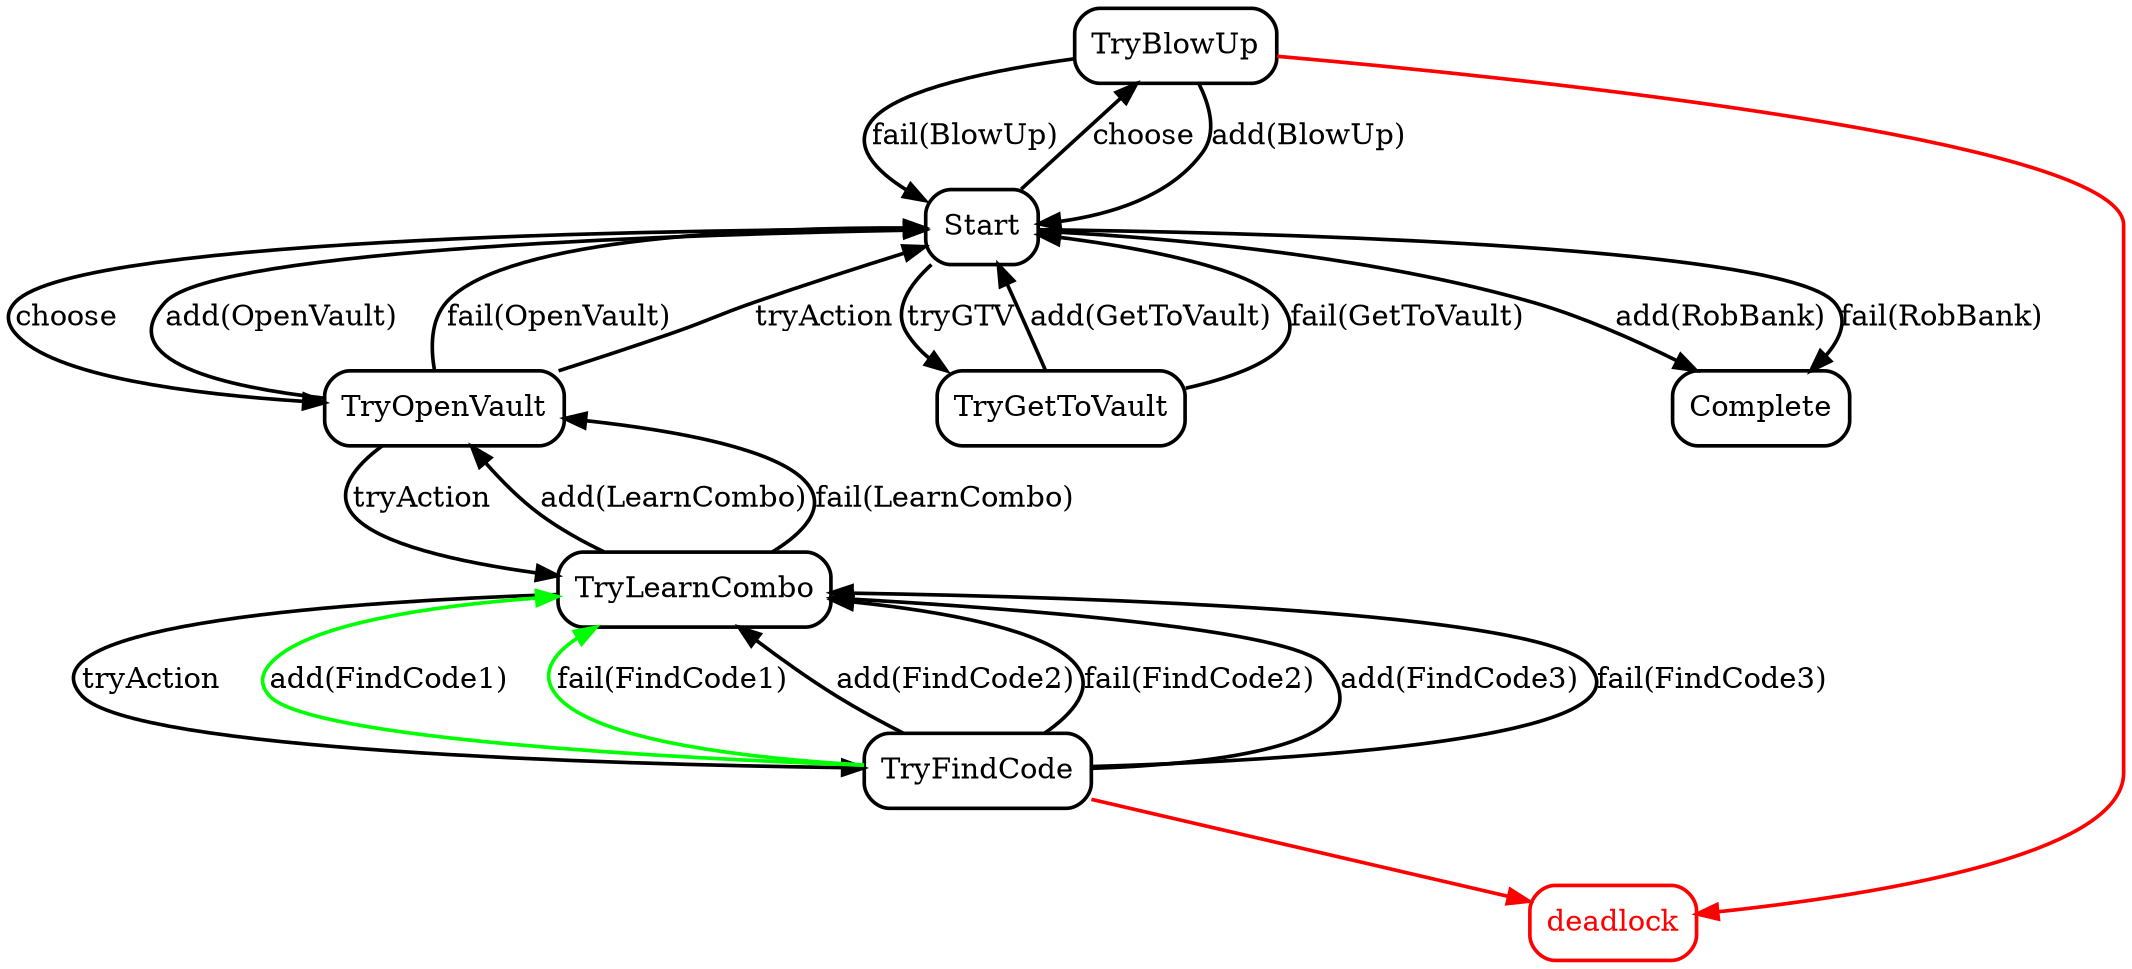 digraph "./data/results_DIFF/output_file.pdf" {
	graph [ratio=auto size="80,60"]
	node [penwidth=1.75 shape=box style=rounded]
	rankdir=LF
	deadlock [color=red fontcolor=red]
	Start -> TryOpenVault [label=choose color=black penwidth=1.75 style=solid]
	Start -> TryGetToVault [label=tryGTV color=black penwidth=1.75 style=solid]
	Start -> TryBlowUp [label=choose color=black penwidth=1.75 style=solid]
	Start -> Complete [label="add(RobBank)" color=black penwidth=1.75 style=solid]
	Start -> Complete [label="fail(RobBank)" color=black penwidth=1.75 style=solid]
	TryOpenVault -> Start [label="add(OpenVault)" color=black penwidth=1.75 style=solid]
	TryOpenVault -> Start [label="fail(OpenVault)" color=black penwidth=1.75 style=solid]
	TryOpenVault -> Start [label=tryAction color=black penwidth=1.75 style=solid]
	TryOpenVault -> TryLearnCombo [label=tryAction color=black penwidth=1.75 style=solid]
	TryGetToVault -> Start [label="add(GetToVault)" color=black penwidth=1.75 style=solid]
	TryGetToVault -> Start [label="fail(GetToVault)" color=black penwidth=1.75 style=solid]
	TryBlowUp -> Start [label="add(BlowUp)" color=black penwidth=1.75 style=solid]
	TryBlowUp -> Start [label="fail(BlowUp)" color=black penwidth=1.75 style=solid]
	TryLearnCombo -> TryOpenVault [label="add(LearnCombo)" color=black penwidth=1.75 style=solid]
	TryLearnCombo -> TryOpenVault [label="fail(LearnCombo)" color=black penwidth=1.75 style=solid]
	TryLearnCombo -> TryFindCode [label=tryAction color=black penwidth=1.75 style=solid]
	TryFindCode -> TryLearnCombo [label="add(FindCode1)" color=green penwidth=1.75 style=solid]
	TryFindCode -> TryLearnCombo [label="fail(FindCode1)" color=green penwidth=1.75 style=solid]
	TryFindCode -> TryLearnCombo [label="add(FindCode2)" color=black penwidth=1.75 style=solid]
	TryFindCode -> TryLearnCombo [label="fail(FindCode2)" color=black penwidth=1.75 style=solid]
	TryFindCode -> TryLearnCombo [label="add(FindCode3)" color=black penwidth=1.75 style=solid]
	TryFindCode -> TryLearnCombo [label="fail(FindCode3)" color=black penwidth=1.75 style=solid]
	TryBlowUp -> deadlock [label="" color=red penwidth=1.75 style=solid]
	TryFindCode -> deadlock [label="" color=red penwidth=1.75 style=solid]
	rankdir=TB
}
